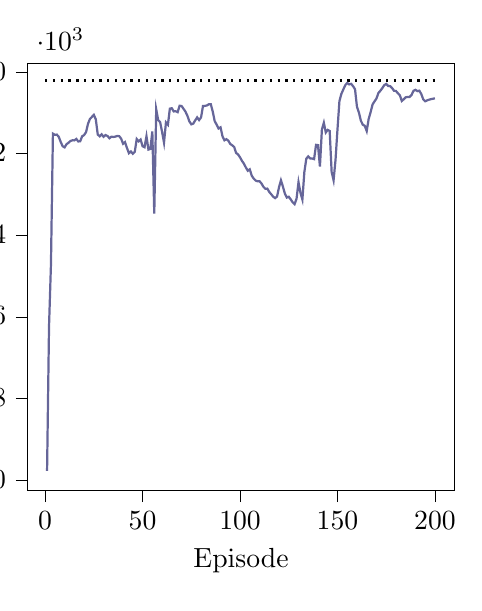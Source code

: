 % This file was created by tikzplotlib v0.9.1.
\begin{tikzpicture}[trim axis right,trim axis left]

\definecolor{color0}{rgb}{0.122,0.467,0.706}

\begin{axis}[
compat=newest,
tick align=outside,
tick pos=left,
x grid style={white!69.02!black},
xmin=-8.95, xmax=209.95,
xtick style={color=black},
y grid style={white!69.02!black},
ymin=-10237.887, ymax=203.62,
ytick style={color=black},
scaled y ticks=true,
scaled y ticks=base 10:-3,
width=7cm,
height=7cm,
xlabel=Episode,
ylabel=Reward,
y label style={at={(-0.2,0.5)}}
]

\addplot[thick, black, dotted, domain=0:200] {-211.15};

\addplot [thick, blue!20!gray]
table {%
1 -9763.273
2 -6233.803
3 -4702.256
4 -1512.213
5 -1541.561
6 -1535.229
7 -1588.966
8 -1715.237
9 -1820.312
10 -1847.668
11 -1769.925
12 -1734.647
13 -1691.781
14 -1674.455
15 -1676.906
16 -1640.755
17 -1703.405
18 -1697.83
19 -1576.889
20 -1546.572
21 -1474.095
22 -1271.654
23 -1150.299
24 -1102.565
25 -1052.635
26 -1160.057
27 -1531.804
28 -1577.965
29 -1528.47
30 -1588.817
31 -1545.81
32 -1568.856
33 -1624.202
34 -1586.505
35 -1592.56
36 -1584.946
37 -1569.334
38 -1573.189
39 -1633.505
40 -1759.323
41 -1719.139
42 -1862.975
43 -1990.603
44 -1948.103
45 -2003.324
46 -1956.295
47 -1643.404
48 -1699.321
49 -1655.762
50 -1820.856
51 -1844.267
52 -1574.872
53 -1901.672
54 -1886.043
55 -1458.041
56 -3469.324
57 -917.196
58 -1176.593
59 -1230.331
60 -1466.596
61 -1732.223
62 -1236.426
63 -1293.973
64 -899.858
65 -890.846
66 -968.242
67 -963.199
68 -986.678
69 -828.526
70 -834.72
71 -902.71
72 -972.62
73 -1074.17
74 -1209.874
75 -1283.687
76 -1267.542
77 -1187.559
78 -1114.113
79 -1180.0
80 -1115.999
81 -832.657
82 -832.728
83 -822.28
84 -793.164
85 -791.045
86 -972.019
87 -1206.249
88 -1290.029
89 -1384.866
90 -1357.004
91 -1575.383
92 -1674.088
93 -1647.604
94 -1684.156
95 -1765.717
96 -1797.335
97 -1838.755
98 -1985.76
99 -2021.984
100 -2092.022
101 -2178.16
102 -2247.023
103 -2340.333
104 -2420.737
105 -2385.678
106 -2538.216
107 -2609.814
108 -2659.404
109 -2678.508
110 -2676.827
111 -2730.336
112 -2812.332
113 -2861.503
114 -2857.37
115 -2938.785
116 -2994.468
117 -3054.182
118 -3089.681
119 -3050.401
120 -2823.266
121 -2653.39
122 -2806.591
123 -2978.059
124 -3075.601
125 -3056.509
126 -3119.864
127 -3190.777
128 -3237.45
129 -3103.943
130 -2698.753
131 -2956.796
132 -3124.848
133 -2453.996
134 -2125.612
135 -2067.716
136 -2118.054
137 -2120.762
138 -2134.783
139 -1786.153
140 -1793.002
141 -2319.189
142 -1413.051
143 -1245.711
144 -1484.372
145 -1420.747
146 -1446.614
147 -2448.658
148 -2652.92
149 -2151.417
150 -1409.625
151 -715.425
152 -537.233
153 -429.757
154 -325.682
155 -270.994
156 -306.19
157 -292.001
158 -350.49
159 -423.62
160 -855.468
161 -994.473
162 -1195.215
163 -1292.797
164 -1320.569
165 -1448.164
166 -1152.545
167 -987.151
168 -798.086
169 -722.281
170 -651.843
171 -517.09
172 -462.655
173 -399.144
174 -324.173
175 -295.148
176 -344.834
177 -349.653
178 -394.784
179 -462.08
180 -468.015
181 -522.962
182 -573.62
183 -711.922
184 -671.105
185 -622.486
186 -613.496
187 -614.457
188 -566.096
189 -462.064
190 -440.344
191 -470.81
192 -460.607
193 -542.737
194 -671.943
195 -720.097
196 -696.537
197 -680.893
198 -667.589
199 -657.904
200 -646.907
};
\end{axis}

\end{tikzpicture}
